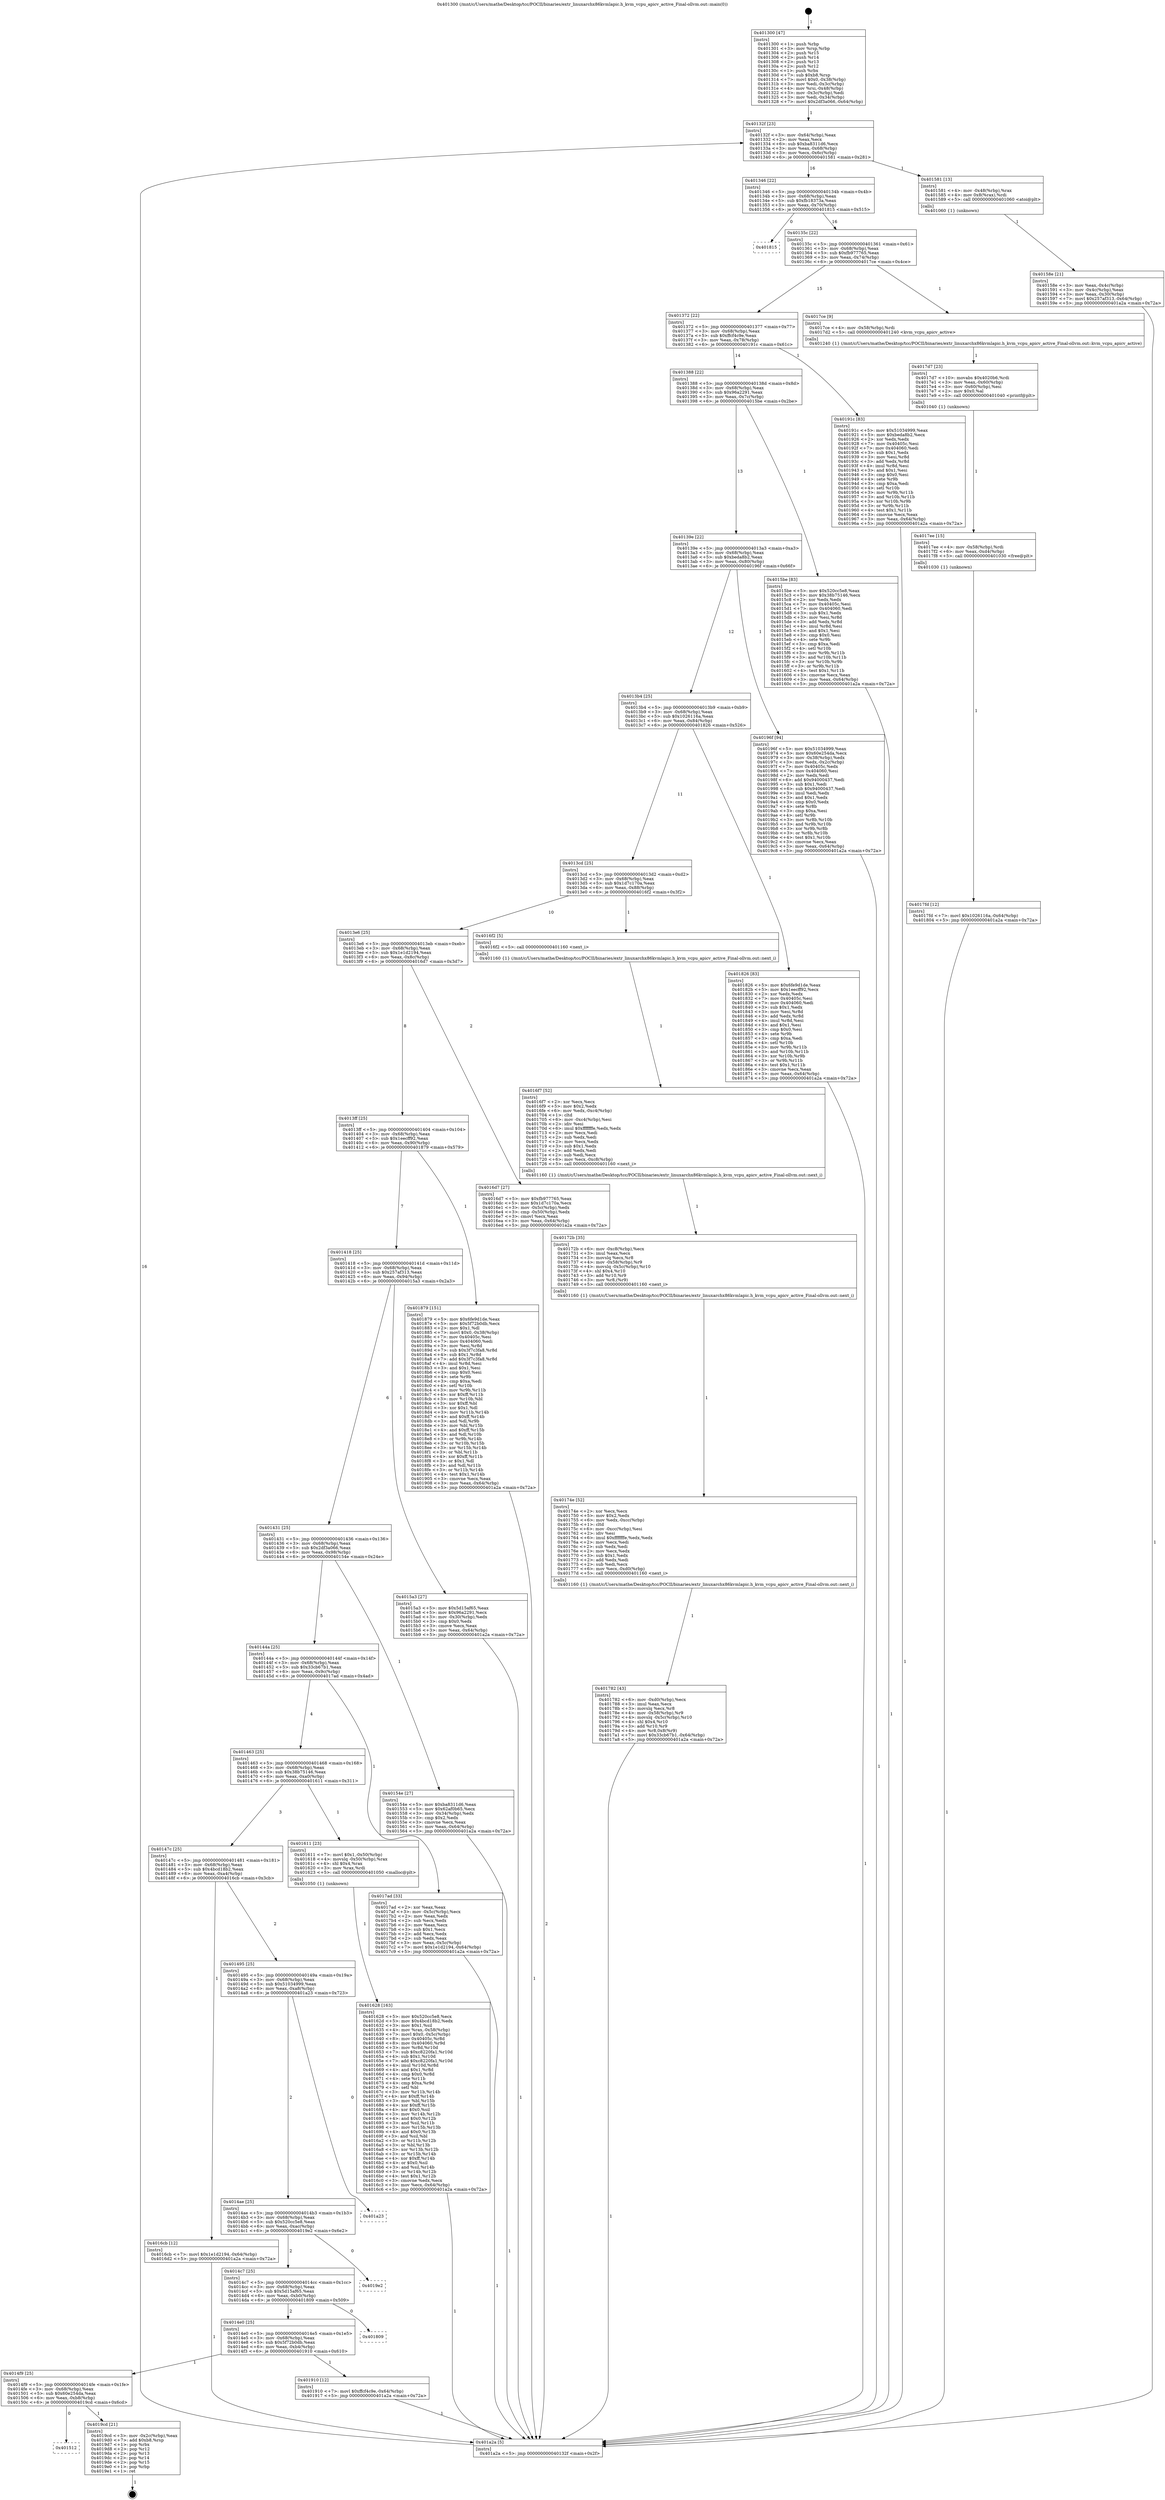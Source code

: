 digraph "0x401300" {
  label = "0x401300 (/mnt/c/Users/mathe/Desktop/tcc/POCII/binaries/extr_linuxarchx86kvmlapic.h_kvm_vcpu_apicv_active_Final-ollvm.out::main(0))"
  labelloc = "t"
  node[shape=record]

  Entry [label="",width=0.3,height=0.3,shape=circle,fillcolor=black,style=filled]
  "0x40132f" [label="{
     0x40132f [23]\l
     | [instrs]\l
     &nbsp;&nbsp;0x40132f \<+3\>: mov -0x64(%rbp),%eax\l
     &nbsp;&nbsp;0x401332 \<+2\>: mov %eax,%ecx\l
     &nbsp;&nbsp;0x401334 \<+6\>: sub $0xba8311d6,%ecx\l
     &nbsp;&nbsp;0x40133a \<+3\>: mov %eax,-0x68(%rbp)\l
     &nbsp;&nbsp;0x40133d \<+3\>: mov %ecx,-0x6c(%rbp)\l
     &nbsp;&nbsp;0x401340 \<+6\>: je 0000000000401581 \<main+0x281\>\l
  }"]
  "0x401581" [label="{
     0x401581 [13]\l
     | [instrs]\l
     &nbsp;&nbsp;0x401581 \<+4\>: mov -0x48(%rbp),%rax\l
     &nbsp;&nbsp;0x401585 \<+4\>: mov 0x8(%rax),%rdi\l
     &nbsp;&nbsp;0x401589 \<+5\>: call 0000000000401060 \<atoi@plt\>\l
     | [calls]\l
     &nbsp;&nbsp;0x401060 \{1\} (unknown)\l
  }"]
  "0x401346" [label="{
     0x401346 [22]\l
     | [instrs]\l
     &nbsp;&nbsp;0x401346 \<+5\>: jmp 000000000040134b \<main+0x4b\>\l
     &nbsp;&nbsp;0x40134b \<+3\>: mov -0x68(%rbp),%eax\l
     &nbsp;&nbsp;0x40134e \<+5\>: sub $0xfb18373a,%eax\l
     &nbsp;&nbsp;0x401353 \<+3\>: mov %eax,-0x70(%rbp)\l
     &nbsp;&nbsp;0x401356 \<+6\>: je 0000000000401815 \<main+0x515\>\l
  }"]
  Exit [label="",width=0.3,height=0.3,shape=circle,fillcolor=black,style=filled,peripheries=2]
  "0x401815" [label="{
     0x401815\l
  }", style=dashed]
  "0x40135c" [label="{
     0x40135c [22]\l
     | [instrs]\l
     &nbsp;&nbsp;0x40135c \<+5\>: jmp 0000000000401361 \<main+0x61\>\l
     &nbsp;&nbsp;0x401361 \<+3\>: mov -0x68(%rbp),%eax\l
     &nbsp;&nbsp;0x401364 \<+5\>: sub $0xfb977765,%eax\l
     &nbsp;&nbsp;0x401369 \<+3\>: mov %eax,-0x74(%rbp)\l
     &nbsp;&nbsp;0x40136c \<+6\>: je 00000000004017ce \<main+0x4ce\>\l
  }"]
  "0x401512" [label="{
     0x401512\l
  }", style=dashed]
  "0x4017ce" [label="{
     0x4017ce [9]\l
     | [instrs]\l
     &nbsp;&nbsp;0x4017ce \<+4\>: mov -0x58(%rbp),%rdi\l
     &nbsp;&nbsp;0x4017d2 \<+5\>: call 0000000000401240 \<kvm_vcpu_apicv_active\>\l
     | [calls]\l
     &nbsp;&nbsp;0x401240 \{1\} (/mnt/c/Users/mathe/Desktop/tcc/POCII/binaries/extr_linuxarchx86kvmlapic.h_kvm_vcpu_apicv_active_Final-ollvm.out::kvm_vcpu_apicv_active)\l
  }"]
  "0x401372" [label="{
     0x401372 [22]\l
     | [instrs]\l
     &nbsp;&nbsp;0x401372 \<+5\>: jmp 0000000000401377 \<main+0x77\>\l
     &nbsp;&nbsp;0x401377 \<+3\>: mov -0x68(%rbp),%eax\l
     &nbsp;&nbsp;0x40137a \<+5\>: sub $0xffcf4c9e,%eax\l
     &nbsp;&nbsp;0x40137f \<+3\>: mov %eax,-0x78(%rbp)\l
     &nbsp;&nbsp;0x401382 \<+6\>: je 000000000040191c \<main+0x61c\>\l
  }"]
  "0x4019cd" [label="{
     0x4019cd [21]\l
     | [instrs]\l
     &nbsp;&nbsp;0x4019cd \<+3\>: mov -0x2c(%rbp),%eax\l
     &nbsp;&nbsp;0x4019d0 \<+7\>: add $0xb8,%rsp\l
     &nbsp;&nbsp;0x4019d7 \<+1\>: pop %rbx\l
     &nbsp;&nbsp;0x4019d8 \<+2\>: pop %r12\l
     &nbsp;&nbsp;0x4019da \<+2\>: pop %r13\l
     &nbsp;&nbsp;0x4019dc \<+2\>: pop %r14\l
     &nbsp;&nbsp;0x4019de \<+2\>: pop %r15\l
     &nbsp;&nbsp;0x4019e0 \<+1\>: pop %rbp\l
     &nbsp;&nbsp;0x4019e1 \<+1\>: ret\l
  }"]
  "0x40191c" [label="{
     0x40191c [83]\l
     | [instrs]\l
     &nbsp;&nbsp;0x40191c \<+5\>: mov $0x51034999,%eax\l
     &nbsp;&nbsp;0x401921 \<+5\>: mov $0xbeda8b2,%ecx\l
     &nbsp;&nbsp;0x401926 \<+2\>: xor %edx,%edx\l
     &nbsp;&nbsp;0x401928 \<+7\>: mov 0x40405c,%esi\l
     &nbsp;&nbsp;0x40192f \<+7\>: mov 0x404060,%edi\l
     &nbsp;&nbsp;0x401936 \<+3\>: sub $0x1,%edx\l
     &nbsp;&nbsp;0x401939 \<+3\>: mov %esi,%r8d\l
     &nbsp;&nbsp;0x40193c \<+3\>: add %edx,%r8d\l
     &nbsp;&nbsp;0x40193f \<+4\>: imul %r8d,%esi\l
     &nbsp;&nbsp;0x401943 \<+3\>: and $0x1,%esi\l
     &nbsp;&nbsp;0x401946 \<+3\>: cmp $0x0,%esi\l
     &nbsp;&nbsp;0x401949 \<+4\>: sete %r9b\l
     &nbsp;&nbsp;0x40194d \<+3\>: cmp $0xa,%edi\l
     &nbsp;&nbsp;0x401950 \<+4\>: setl %r10b\l
     &nbsp;&nbsp;0x401954 \<+3\>: mov %r9b,%r11b\l
     &nbsp;&nbsp;0x401957 \<+3\>: and %r10b,%r11b\l
     &nbsp;&nbsp;0x40195a \<+3\>: xor %r10b,%r9b\l
     &nbsp;&nbsp;0x40195d \<+3\>: or %r9b,%r11b\l
     &nbsp;&nbsp;0x401960 \<+4\>: test $0x1,%r11b\l
     &nbsp;&nbsp;0x401964 \<+3\>: cmovne %ecx,%eax\l
     &nbsp;&nbsp;0x401967 \<+3\>: mov %eax,-0x64(%rbp)\l
     &nbsp;&nbsp;0x40196a \<+5\>: jmp 0000000000401a2a \<main+0x72a\>\l
  }"]
  "0x401388" [label="{
     0x401388 [22]\l
     | [instrs]\l
     &nbsp;&nbsp;0x401388 \<+5\>: jmp 000000000040138d \<main+0x8d\>\l
     &nbsp;&nbsp;0x40138d \<+3\>: mov -0x68(%rbp),%eax\l
     &nbsp;&nbsp;0x401390 \<+5\>: sub $0x96a2291,%eax\l
     &nbsp;&nbsp;0x401395 \<+3\>: mov %eax,-0x7c(%rbp)\l
     &nbsp;&nbsp;0x401398 \<+6\>: je 00000000004015be \<main+0x2be\>\l
  }"]
  "0x4014f9" [label="{
     0x4014f9 [25]\l
     | [instrs]\l
     &nbsp;&nbsp;0x4014f9 \<+5\>: jmp 00000000004014fe \<main+0x1fe\>\l
     &nbsp;&nbsp;0x4014fe \<+3\>: mov -0x68(%rbp),%eax\l
     &nbsp;&nbsp;0x401501 \<+5\>: sub $0x60e254da,%eax\l
     &nbsp;&nbsp;0x401506 \<+6\>: mov %eax,-0xb8(%rbp)\l
     &nbsp;&nbsp;0x40150c \<+6\>: je 00000000004019cd \<main+0x6cd\>\l
  }"]
  "0x4015be" [label="{
     0x4015be [83]\l
     | [instrs]\l
     &nbsp;&nbsp;0x4015be \<+5\>: mov $0x520cc5e8,%eax\l
     &nbsp;&nbsp;0x4015c3 \<+5\>: mov $0x38b75146,%ecx\l
     &nbsp;&nbsp;0x4015c8 \<+2\>: xor %edx,%edx\l
     &nbsp;&nbsp;0x4015ca \<+7\>: mov 0x40405c,%esi\l
     &nbsp;&nbsp;0x4015d1 \<+7\>: mov 0x404060,%edi\l
     &nbsp;&nbsp;0x4015d8 \<+3\>: sub $0x1,%edx\l
     &nbsp;&nbsp;0x4015db \<+3\>: mov %esi,%r8d\l
     &nbsp;&nbsp;0x4015de \<+3\>: add %edx,%r8d\l
     &nbsp;&nbsp;0x4015e1 \<+4\>: imul %r8d,%esi\l
     &nbsp;&nbsp;0x4015e5 \<+3\>: and $0x1,%esi\l
     &nbsp;&nbsp;0x4015e8 \<+3\>: cmp $0x0,%esi\l
     &nbsp;&nbsp;0x4015eb \<+4\>: sete %r9b\l
     &nbsp;&nbsp;0x4015ef \<+3\>: cmp $0xa,%edi\l
     &nbsp;&nbsp;0x4015f2 \<+4\>: setl %r10b\l
     &nbsp;&nbsp;0x4015f6 \<+3\>: mov %r9b,%r11b\l
     &nbsp;&nbsp;0x4015f9 \<+3\>: and %r10b,%r11b\l
     &nbsp;&nbsp;0x4015fc \<+3\>: xor %r10b,%r9b\l
     &nbsp;&nbsp;0x4015ff \<+3\>: or %r9b,%r11b\l
     &nbsp;&nbsp;0x401602 \<+4\>: test $0x1,%r11b\l
     &nbsp;&nbsp;0x401606 \<+3\>: cmovne %ecx,%eax\l
     &nbsp;&nbsp;0x401609 \<+3\>: mov %eax,-0x64(%rbp)\l
     &nbsp;&nbsp;0x40160c \<+5\>: jmp 0000000000401a2a \<main+0x72a\>\l
  }"]
  "0x40139e" [label="{
     0x40139e [22]\l
     | [instrs]\l
     &nbsp;&nbsp;0x40139e \<+5\>: jmp 00000000004013a3 \<main+0xa3\>\l
     &nbsp;&nbsp;0x4013a3 \<+3\>: mov -0x68(%rbp),%eax\l
     &nbsp;&nbsp;0x4013a6 \<+5\>: sub $0xbeda8b2,%eax\l
     &nbsp;&nbsp;0x4013ab \<+3\>: mov %eax,-0x80(%rbp)\l
     &nbsp;&nbsp;0x4013ae \<+6\>: je 000000000040196f \<main+0x66f\>\l
  }"]
  "0x401910" [label="{
     0x401910 [12]\l
     | [instrs]\l
     &nbsp;&nbsp;0x401910 \<+7\>: movl $0xffcf4c9e,-0x64(%rbp)\l
     &nbsp;&nbsp;0x401917 \<+5\>: jmp 0000000000401a2a \<main+0x72a\>\l
  }"]
  "0x40196f" [label="{
     0x40196f [94]\l
     | [instrs]\l
     &nbsp;&nbsp;0x40196f \<+5\>: mov $0x51034999,%eax\l
     &nbsp;&nbsp;0x401974 \<+5\>: mov $0x60e254da,%ecx\l
     &nbsp;&nbsp;0x401979 \<+3\>: mov -0x38(%rbp),%edx\l
     &nbsp;&nbsp;0x40197c \<+3\>: mov %edx,-0x2c(%rbp)\l
     &nbsp;&nbsp;0x40197f \<+7\>: mov 0x40405c,%edx\l
     &nbsp;&nbsp;0x401986 \<+7\>: mov 0x404060,%esi\l
     &nbsp;&nbsp;0x40198d \<+2\>: mov %edx,%edi\l
     &nbsp;&nbsp;0x40198f \<+6\>: add $0x94000437,%edi\l
     &nbsp;&nbsp;0x401995 \<+3\>: sub $0x1,%edi\l
     &nbsp;&nbsp;0x401998 \<+6\>: sub $0x94000437,%edi\l
     &nbsp;&nbsp;0x40199e \<+3\>: imul %edi,%edx\l
     &nbsp;&nbsp;0x4019a1 \<+3\>: and $0x1,%edx\l
     &nbsp;&nbsp;0x4019a4 \<+3\>: cmp $0x0,%edx\l
     &nbsp;&nbsp;0x4019a7 \<+4\>: sete %r8b\l
     &nbsp;&nbsp;0x4019ab \<+3\>: cmp $0xa,%esi\l
     &nbsp;&nbsp;0x4019ae \<+4\>: setl %r9b\l
     &nbsp;&nbsp;0x4019b2 \<+3\>: mov %r8b,%r10b\l
     &nbsp;&nbsp;0x4019b5 \<+3\>: and %r9b,%r10b\l
     &nbsp;&nbsp;0x4019b8 \<+3\>: xor %r9b,%r8b\l
     &nbsp;&nbsp;0x4019bb \<+3\>: or %r8b,%r10b\l
     &nbsp;&nbsp;0x4019be \<+4\>: test $0x1,%r10b\l
     &nbsp;&nbsp;0x4019c2 \<+3\>: cmovne %ecx,%eax\l
     &nbsp;&nbsp;0x4019c5 \<+3\>: mov %eax,-0x64(%rbp)\l
     &nbsp;&nbsp;0x4019c8 \<+5\>: jmp 0000000000401a2a \<main+0x72a\>\l
  }"]
  "0x4013b4" [label="{
     0x4013b4 [25]\l
     | [instrs]\l
     &nbsp;&nbsp;0x4013b4 \<+5\>: jmp 00000000004013b9 \<main+0xb9\>\l
     &nbsp;&nbsp;0x4013b9 \<+3\>: mov -0x68(%rbp),%eax\l
     &nbsp;&nbsp;0x4013bc \<+5\>: sub $0x1026116a,%eax\l
     &nbsp;&nbsp;0x4013c1 \<+6\>: mov %eax,-0x84(%rbp)\l
     &nbsp;&nbsp;0x4013c7 \<+6\>: je 0000000000401826 \<main+0x526\>\l
  }"]
  "0x4014e0" [label="{
     0x4014e0 [25]\l
     | [instrs]\l
     &nbsp;&nbsp;0x4014e0 \<+5\>: jmp 00000000004014e5 \<main+0x1e5\>\l
     &nbsp;&nbsp;0x4014e5 \<+3\>: mov -0x68(%rbp),%eax\l
     &nbsp;&nbsp;0x4014e8 \<+5\>: sub $0x5f72b0db,%eax\l
     &nbsp;&nbsp;0x4014ed \<+6\>: mov %eax,-0xb4(%rbp)\l
     &nbsp;&nbsp;0x4014f3 \<+6\>: je 0000000000401910 \<main+0x610\>\l
  }"]
  "0x401826" [label="{
     0x401826 [83]\l
     | [instrs]\l
     &nbsp;&nbsp;0x401826 \<+5\>: mov $0x6fe9d1de,%eax\l
     &nbsp;&nbsp;0x40182b \<+5\>: mov $0x1eecff92,%ecx\l
     &nbsp;&nbsp;0x401830 \<+2\>: xor %edx,%edx\l
     &nbsp;&nbsp;0x401832 \<+7\>: mov 0x40405c,%esi\l
     &nbsp;&nbsp;0x401839 \<+7\>: mov 0x404060,%edi\l
     &nbsp;&nbsp;0x401840 \<+3\>: sub $0x1,%edx\l
     &nbsp;&nbsp;0x401843 \<+3\>: mov %esi,%r8d\l
     &nbsp;&nbsp;0x401846 \<+3\>: add %edx,%r8d\l
     &nbsp;&nbsp;0x401849 \<+4\>: imul %r8d,%esi\l
     &nbsp;&nbsp;0x40184d \<+3\>: and $0x1,%esi\l
     &nbsp;&nbsp;0x401850 \<+3\>: cmp $0x0,%esi\l
     &nbsp;&nbsp;0x401853 \<+4\>: sete %r9b\l
     &nbsp;&nbsp;0x401857 \<+3\>: cmp $0xa,%edi\l
     &nbsp;&nbsp;0x40185a \<+4\>: setl %r10b\l
     &nbsp;&nbsp;0x40185e \<+3\>: mov %r9b,%r11b\l
     &nbsp;&nbsp;0x401861 \<+3\>: and %r10b,%r11b\l
     &nbsp;&nbsp;0x401864 \<+3\>: xor %r10b,%r9b\l
     &nbsp;&nbsp;0x401867 \<+3\>: or %r9b,%r11b\l
     &nbsp;&nbsp;0x40186a \<+4\>: test $0x1,%r11b\l
     &nbsp;&nbsp;0x40186e \<+3\>: cmovne %ecx,%eax\l
     &nbsp;&nbsp;0x401871 \<+3\>: mov %eax,-0x64(%rbp)\l
     &nbsp;&nbsp;0x401874 \<+5\>: jmp 0000000000401a2a \<main+0x72a\>\l
  }"]
  "0x4013cd" [label="{
     0x4013cd [25]\l
     | [instrs]\l
     &nbsp;&nbsp;0x4013cd \<+5\>: jmp 00000000004013d2 \<main+0xd2\>\l
     &nbsp;&nbsp;0x4013d2 \<+3\>: mov -0x68(%rbp),%eax\l
     &nbsp;&nbsp;0x4013d5 \<+5\>: sub $0x1d7c170a,%eax\l
     &nbsp;&nbsp;0x4013da \<+6\>: mov %eax,-0x88(%rbp)\l
     &nbsp;&nbsp;0x4013e0 \<+6\>: je 00000000004016f2 \<main+0x3f2\>\l
  }"]
  "0x401809" [label="{
     0x401809\l
  }", style=dashed]
  "0x4016f2" [label="{
     0x4016f2 [5]\l
     | [instrs]\l
     &nbsp;&nbsp;0x4016f2 \<+5\>: call 0000000000401160 \<next_i\>\l
     | [calls]\l
     &nbsp;&nbsp;0x401160 \{1\} (/mnt/c/Users/mathe/Desktop/tcc/POCII/binaries/extr_linuxarchx86kvmlapic.h_kvm_vcpu_apicv_active_Final-ollvm.out::next_i)\l
  }"]
  "0x4013e6" [label="{
     0x4013e6 [25]\l
     | [instrs]\l
     &nbsp;&nbsp;0x4013e6 \<+5\>: jmp 00000000004013eb \<main+0xeb\>\l
     &nbsp;&nbsp;0x4013eb \<+3\>: mov -0x68(%rbp),%eax\l
     &nbsp;&nbsp;0x4013ee \<+5\>: sub $0x1e1d2194,%eax\l
     &nbsp;&nbsp;0x4013f3 \<+6\>: mov %eax,-0x8c(%rbp)\l
     &nbsp;&nbsp;0x4013f9 \<+6\>: je 00000000004016d7 \<main+0x3d7\>\l
  }"]
  "0x4014c7" [label="{
     0x4014c7 [25]\l
     | [instrs]\l
     &nbsp;&nbsp;0x4014c7 \<+5\>: jmp 00000000004014cc \<main+0x1cc\>\l
     &nbsp;&nbsp;0x4014cc \<+3\>: mov -0x68(%rbp),%eax\l
     &nbsp;&nbsp;0x4014cf \<+5\>: sub $0x5d15af65,%eax\l
     &nbsp;&nbsp;0x4014d4 \<+6\>: mov %eax,-0xb0(%rbp)\l
     &nbsp;&nbsp;0x4014da \<+6\>: je 0000000000401809 \<main+0x509\>\l
  }"]
  "0x4016d7" [label="{
     0x4016d7 [27]\l
     | [instrs]\l
     &nbsp;&nbsp;0x4016d7 \<+5\>: mov $0xfb977765,%eax\l
     &nbsp;&nbsp;0x4016dc \<+5\>: mov $0x1d7c170a,%ecx\l
     &nbsp;&nbsp;0x4016e1 \<+3\>: mov -0x5c(%rbp),%edx\l
     &nbsp;&nbsp;0x4016e4 \<+3\>: cmp -0x50(%rbp),%edx\l
     &nbsp;&nbsp;0x4016e7 \<+3\>: cmovl %ecx,%eax\l
     &nbsp;&nbsp;0x4016ea \<+3\>: mov %eax,-0x64(%rbp)\l
     &nbsp;&nbsp;0x4016ed \<+5\>: jmp 0000000000401a2a \<main+0x72a\>\l
  }"]
  "0x4013ff" [label="{
     0x4013ff [25]\l
     | [instrs]\l
     &nbsp;&nbsp;0x4013ff \<+5\>: jmp 0000000000401404 \<main+0x104\>\l
     &nbsp;&nbsp;0x401404 \<+3\>: mov -0x68(%rbp),%eax\l
     &nbsp;&nbsp;0x401407 \<+5\>: sub $0x1eecff92,%eax\l
     &nbsp;&nbsp;0x40140c \<+6\>: mov %eax,-0x90(%rbp)\l
     &nbsp;&nbsp;0x401412 \<+6\>: je 0000000000401879 \<main+0x579\>\l
  }"]
  "0x4019e2" [label="{
     0x4019e2\l
  }", style=dashed]
  "0x401879" [label="{
     0x401879 [151]\l
     | [instrs]\l
     &nbsp;&nbsp;0x401879 \<+5\>: mov $0x6fe9d1de,%eax\l
     &nbsp;&nbsp;0x40187e \<+5\>: mov $0x5f72b0db,%ecx\l
     &nbsp;&nbsp;0x401883 \<+2\>: mov $0x1,%dl\l
     &nbsp;&nbsp;0x401885 \<+7\>: movl $0x0,-0x38(%rbp)\l
     &nbsp;&nbsp;0x40188c \<+7\>: mov 0x40405c,%esi\l
     &nbsp;&nbsp;0x401893 \<+7\>: mov 0x404060,%edi\l
     &nbsp;&nbsp;0x40189a \<+3\>: mov %esi,%r8d\l
     &nbsp;&nbsp;0x40189d \<+7\>: sub $0x3f7c3fa8,%r8d\l
     &nbsp;&nbsp;0x4018a4 \<+4\>: sub $0x1,%r8d\l
     &nbsp;&nbsp;0x4018a8 \<+7\>: add $0x3f7c3fa8,%r8d\l
     &nbsp;&nbsp;0x4018af \<+4\>: imul %r8d,%esi\l
     &nbsp;&nbsp;0x4018b3 \<+3\>: and $0x1,%esi\l
     &nbsp;&nbsp;0x4018b6 \<+3\>: cmp $0x0,%esi\l
     &nbsp;&nbsp;0x4018b9 \<+4\>: sete %r9b\l
     &nbsp;&nbsp;0x4018bd \<+3\>: cmp $0xa,%edi\l
     &nbsp;&nbsp;0x4018c0 \<+4\>: setl %r10b\l
     &nbsp;&nbsp;0x4018c4 \<+3\>: mov %r9b,%r11b\l
     &nbsp;&nbsp;0x4018c7 \<+4\>: xor $0xff,%r11b\l
     &nbsp;&nbsp;0x4018cb \<+3\>: mov %r10b,%bl\l
     &nbsp;&nbsp;0x4018ce \<+3\>: xor $0xff,%bl\l
     &nbsp;&nbsp;0x4018d1 \<+3\>: xor $0x1,%dl\l
     &nbsp;&nbsp;0x4018d4 \<+3\>: mov %r11b,%r14b\l
     &nbsp;&nbsp;0x4018d7 \<+4\>: and $0xff,%r14b\l
     &nbsp;&nbsp;0x4018db \<+3\>: and %dl,%r9b\l
     &nbsp;&nbsp;0x4018de \<+3\>: mov %bl,%r15b\l
     &nbsp;&nbsp;0x4018e1 \<+4\>: and $0xff,%r15b\l
     &nbsp;&nbsp;0x4018e5 \<+3\>: and %dl,%r10b\l
     &nbsp;&nbsp;0x4018e8 \<+3\>: or %r9b,%r14b\l
     &nbsp;&nbsp;0x4018eb \<+3\>: or %r10b,%r15b\l
     &nbsp;&nbsp;0x4018ee \<+3\>: xor %r15b,%r14b\l
     &nbsp;&nbsp;0x4018f1 \<+3\>: or %bl,%r11b\l
     &nbsp;&nbsp;0x4018f4 \<+4\>: xor $0xff,%r11b\l
     &nbsp;&nbsp;0x4018f8 \<+3\>: or $0x1,%dl\l
     &nbsp;&nbsp;0x4018fb \<+3\>: and %dl,%r11b\l
     &nbsp;&nbsp;0x4018fe \<+3\>: or %r11b,%r14b\l
     &nbsp;&nbsp;0x401901 \<+4\>: test $0x1,%r14b\l
     &nbsp;&nbsp;0x401905 \<+3\>: cmovne %ecx,%eax\l
     &nbsp;&nbsp;0x401908 \<+3\>: mov %eax,-0x64(%rbp)\l
     &nbsp;&nbsp;0x40190b \<+5\>: jmp 0000000000401a2a \<main+0x72a\>\l
  }"]
  "0x401418" [label="{
     0x401418 [25]\l
     | [instrs]\l
     &nbsp;&nbsp;0x401418 \<+5\>: jmp 000000000040141d \<main+0x11d\>\l
     &nbsp;&nbsp;0x40141d \<+3\>: mov -0x68(%rbp),%eax\l
     &nbsp;&nbsp;0x401420 \<+5\>: sub $0x257af313,%eax\l
     &nbsp;&nbsp;0x401425 \<+6\>: mov %eax,-0x94(%rbp)\l
     &nbsp;&nbsp;0x40142b \<+6\>: je 00000000004015a3 \<main+0x2a3\>\l
  }"]
  "0x4014ae" [label="{
     0x4014ae [25]\l
     | [instrs]\l
     &nbsp;&nbsp;0x4014ae \<+5\>: jmp 00000000004014b3 \<main+0x1b3\>\l
     &nbsp;&nbsp;0x4014b3 \<+3\>: mov -0x68(%rbp),%eax\l
     &nbsp;&nbsp;0x4014b6 \<+5\>: sub $0x520cc5e8,%eax\l
     &nbsp;&nbsp;0x4014bb \<+6\>: mov %eax,-0xac(%rbp)\l
     &nbsp;&nbsp;0x4014c1 \<+6\>: je 00000000004019e2 \<main+0x6e2\>\l
  }"]
  "0x4015a3" [label="{
     0x4015a3 [27]\l
     | [instrs]\l
     &nbsp;&nbsp;0x4015a3 \<+5\>: mov $0x5d15af65,%eax\l
     &nbsp;&nbsp;0x4015a8 \<+5\>: mov $0x96a2291,%ecx\l
     &nbsp;&nbsp;0x4015ad \<+3\>: mov -0x30(%rbp),%edx\l
     &nbsp;&nbsp;0x4015b0 \<+3\>: cmp $0x0,%edx\l
     &nbsp;&nbsp;0x4015b3 \<+3\>: cmove %ecx,%eax\l
     &nbsp;&nbsp;0x4015b6 \<+3\>: mov %eax,-0x64(%rbp)\l
     &nbsp;&nbsp;0x4015b9 \<+5\>: jmp 0000000000401a2a \<main+0x72a\>\l
  }"]
  "0x401431" [label="{
     0x401431 [25]\l
     | [instrs]\l
     &nbsp;&nbsp;0x401431 \<+5\>: jmp 0000000000401436 \<main+0x136\>\l
     &nbsp;&nbsp;0x401436 \<+3\>: mov -0x68(%rbp),%eax\l
     &nbsp;&nbsp;0x401439 \<+5\>: sub $0x2df3a066,%eax\l
     &nbsp;&nbsp;0x40143e \<+6\>: mov %eax,-0x98(%rbp)\l
     &nbsp;&nbsp;0x401444 \<+6\>: je 000000000040154e \<main+0x24e\>\l
  }"]
  "0x401a23" [label="{
     0x401a23\l
  }", style=dashed]
  "0x40154e" [label="{
     0x40154e [27]\l
     | [instrs]\l
     &nbsp;&nbsp;0x40154e \<+5\>: mov $0xba8311d6,%eax\l
     &nbsp;&nbsp;0x401553 \<+5\>: mov $0x62af0b65,%ecx\l
     &nbsp;&nbsp;0x401558 \<+3\>: mov -0x34(%rbp),%edx\l
     &nbsp;&nbsp;0x40155b \<+3\>: cmp $0x2,%edx\l
     &nbsp;&nbsp;0x40155e \<+3\>: cmovne %ecx,%eax\l
     &nbsp;&nbsp;0x401561 \<+3\>: mov %eax,-0x64(%rbp)\l
     &nbsp;&nbsp;0x401564 \<+5\>: jmp 0000000000401a2a \<main+0x72a\>\l
  }"]
  "0x40144a" [label="{
     0x40144a [25]\l
     | [instrs]\l
     &nbsp;&nbsp;0x40144a \<+5\>: jmp 000000000040144f \<main+0x14f\>\l
     &nbsp;&nbsp;0x40144f \<+3\>: mov -0x68(%rbp),%eax\l
     &nbsp;&nbsp;0x401452 \<+5\>: sub $0x33cb67b1,%eax\l
     &nbsp;&nbsp;0x401457 \<+6\>: mov %eax,-0x9c(%rbp)\l
     &nbsp;&nbsp;0x40145d \<+6\>: je 00000000004017ad \<main+0x4ad\>\l
  }"]
  "0x401a2a" [label="{
     0x401a2a [5]\l
     | [instrs]\l
     &nbsp;&nbsp;0x401a2a \<+5\>: jmp 000000000040132f \<main+0x2f\>\l
  }"]
  "0x401300" [label="{
     0x401300 [47]\l
     | [instrs]\l
     &nbsp;&nbsp;0x401300 \<+1\>: push %rbp\l
     &nbsp;&nbsp;0x401301 \<+3\>: mov %rsp,%rbp\l
     &nbsp;&nbsp;0x401304 \<+2\>: push %r15\l
     &nbsp;&nbsp;0x401306 \<+2\>: push %r14\l
     &nbsp;&nbsp;0x401308 \<+2\>: push %r13\l
     &nbsp;&nbsp;0x40130a \<+2\>: push %r12\l
     &nbsp;&nbsp;0x40130c \<+1\>: push %rbx\l
     &nbsp;&nbsp;0x40130d \<+7\>: sub $0xb8,%rsp\l
     &nbsp;&nbsp;0x401314 \<+7\>: movl $0x0,-0x38(%rbp)\l
     &nbsp;&nbsp;0x40131b \<+3\>: mov %edi,-0x3c(%rbp)\l
     &nbsp;&nbsp;0x40131e \<+4\>: mov %rsi,-0x48(%rbp)\l
     &nbsp;&nbsp;0x401322 \<+3\>: mov -0x3c(%rbp),%edi\l
     &nbsp;&nbsp;0x401325 \<+3\>: mov %edi,-0x34(%rbp)\l
     &nbsp;&nbsp;0x401328 \<+7\>: movl $0x2df3a066,-0x64(%rbp)\l
  }"]
  "0x40158e" [label="{
     0x40158e [21]\l
     | [instrs]\l
     &nbsp;&nbsp;0x40158e \<+3\>: mov %eax,-0x4c(%rbp)\l
     &nbsp;&nbsp;0x401591 \<+3\>: mov -0x4c(%rbp),%eax\l
     &nbsp;&nbsp;0x401594 \<+3\>: mov %eax,-0x30(%rbp)\l
     &nbsp;&nbsp;0x401597 \<+7\>: movl $0x257af313,-0x64(%rbp)\l
     &nbsp;&nbsp;0x40159e \<+5\>: jmp 0000000000401a2a \<main+0x72a\>\l
  }"]
  "0x4017fd" [label="{
     0x4017fd [12]\l
     | [instrs]\l
     &nbsp;&nbsp;0x4017fd \<+7\>: movl $0x1026116a,-0x64(%rbp)\l
     &nbsp;&nbsp;0x401804 \<+5\>: jmp 0000000000401a2a \<main+0x72a\>\l
  }"]
  "0x4017ad" [label="{
     0x4017ad [33]\l
     | [instrs]\l
     &nbsp;&nbsp;0x4017ad \<+2\>: xor %eax,%eax\l
     &nbsp;&nbsp;0x4017af \<+3\>: mov -0x5c(%rbp),%ecx\l
     &nbsp;&nbsp;0x4017b2 \<+2\>: mov %eax,%edx\l
     &nbsp;&nbsp;0x4017b4 \<+2\>: sub %ecx,%edx\l
     &nbsp;&nbsp;0x4017b6 \<+2\>: mov %eax,%ecx\l
     &nbsp;&nbsp;0x4017b8 \<+3\>: sub $0x1,%ecx\l
     &nbsp;&nbsp;0x4017bb \<+2\>: add %ecx,%edx\l
     &nbsp;&nbsp;0x4017bd \<+2\>: sub %edx,%eax\l
     &nbsp;&nbsp;0x4017bf \<+3\>: mov %eax,-0x5c(%rbp)\l
     &nbsp;&nbsp;0x4017c2 \<+7\>: movl $0x1e1d2194,-0x64(%rbp)\l
     &nbsp;&nbsp;0x4017c9 \<+5\>: jmp 0000000000401a2a \<main+0x72a\>\l
  }"]
  "0x401463" [label="{
     0x401463 [25]\l
     | [instrs]\l
     &nbsp;&nbsp;0x401463 \<+5\>: jmp 0000000000401468 \<main+0x168\>\l
     &nbsp;&nbsp;0x401468 \<+3\>: mov -0x68(%rbp),%eax\l
     &nbsp;&nbsp;0x40146b \<+5\>: sub $0x38b75146,%eax\l
     &nbsp;&nbsp;0x401470 \<+6\>: mov %eax,-0xa0(%rbp)\l
     &nbsp;&nbsp;0x401476 \<+6\>: je 0000000000401611 \<main+0x311\>\l
  }"]
  "0x4017ee" [label="{
     0x4017ee [15]\l
     | [instrs]\l
     &nbsp;&nbsp;0x4017ee \<+4\>: mov -0x58(%rbp),%rdi\l
     &nbsp;&nbsp;0x4017f2 \<+6\>: mov %eax,-0xd4(%rbp)\l
     &nbsp;&nbsp;0x4017f8 \<+5\>: call 0000000000401030 \<free@plt\>\l
     | [calls]\l
     &nbsp;&nbsp;0x401030 \{1\} (unknown)\l
  }"]
  "0x401611" [label="{
     0x401611 [23]\l
     | [instrs]\l
     &nbsp;&nbsp;0x401611 \<+7\>: movl $0x1,-0x50(%rbp)\l
     &nbsp;&nbsp;0x401618 \<+4\>: movslq -0x50(%rbp),%rax\l
     &nbsp;&nbsp;0x40161c \<+4\>: shl $0x4,%rax\l
     &nbsp;&nbsp;0x401620 \<+3\>: mov %rax,%rdi\l
     &nbsp;&nbsp;0x401623 \<+5\>: call 0000000000401050 \<malloc@plt\>\l
     | [calls]\l
     &nbsp;&nbsp;0x401050 \{1\} (unknown)\l
  }"]
  "0x40147c" [label="{
     0x40147c [25]\l
     | [instrs]\l
     &nbsp;&nbsp;0x40147c \<+5\>: jmp 0000000000401481 \<main+0x181\>\l
     &nbsp;&nbsp;0x401481 \<+3\>: mov -0x68(%rbp),%eax\l
     &nbsp;&nbsp;0x401484 \<+5\>: sub $0x4bcd18b2,%eax\l
     &nbsp;&nbsp;0x401489 \<+6\>: mov %eax,-0xa4(%rbp)\l
     &nbsp;&nbsp;0x40148f \<+6\>: je 00000000004016cb \<main+0x3cb\>\l
  }"]
  "0x401628" [label="{
     0x401628 [163]\l
     | [instrs]\l
     &nbsp;&nbsp;0x401628 \<+5\>: mov $0x520cc5e8,%ecx\l
     &nbsp;&nbsp;0x40162d \<+5\>: mov $0x4bcd18b2,%edx\l
     &nbsp;&nbsp;0x401632 \<+3\>: mov $0x1,%sil\l
     &nbsp;&nbsp;0x401635 \<+4\>: mov %rax,-0x58(%rbp)\l
     &nbsp;&nbsp;0x401639 \<+7\>: movl $0x0,-0x5c(%rbp)\l
     &nbsp;&nbsp;0x401640 \<+8\>: mov 0x40405c,%r8d\l
     &nbsp;&nbsp;0x401648 \<+8\>: mov 0x404060,%r9d\l
     &nbsp;&nbsp;0x401650 \<+3\>: mov %r8d,%r10d\l
     &nbsp;&nbsp;0x401653 \<+7\>: sub $0xc8220fa1,%r10d\l
     &nbsp;&nbsp;0x40165a \<+4\>: sub $0x1,%r10d\l
     &nbsp;&nbsp;0x40165e \<+7\>: add $0xc8220fa1,%r10d\l
     &nbsp;&nbsp;0x401665 \<+4\>: imul %r10d,%r8d\l
     &nbsp;&nbsp;0x401669 \<+4\>: and $0x1,%r8d\l
     &nbsp;&nbsp;0x40166d \<+4\>: cmp $0x0,%r8d\l
     &nbsp;&nbsp;0x401671 \<+4\>: sete %r11b\l
     &nbsp;&nbsp;0x401675 \<+4\>: cmp $0xa,%r9d\l
     &nbsp;&nbsp;0x401679 \<+3\>: setl %bl\l
     &nbsp;&nbsp;0x40167c \<+3\>: mov %r11b,%r14b\l
     &nbsp;&nbsp;0x40167f \<+4\>: xor $0xff,%r14b\l
     &nbsp;&nbsp;0x401683 \<+3\>: mov %bl,%r15b\l
     &nbsp;&nbsp;0x401686 \<+4\>: xor $0xff,%r15b\l
     &nbsp;&nbsp;0x40168a \<+4\>: xor $0x0,%sil\l
     &nbsp;&nbsp;0x40168e \<+3\>: mov %r14b,%r12b\l
     &nbsp;&nbsp;0x401691 \<+4\>: and $0x0,%r12b\l
     &nbsp;&nbsp;0x401695 \<+3\>: and %sil,%r11b\l
     &nbsp;&nbsp;0x401698 \<+3\>: mov %r15b,%r13b\l
     &nbsp;&nbsp;0x40169b \<+4\>: and $0x0,%r13b\l
     &nbsp;&nbsp;0x40169f \<+3\>: and %sil,%bl\l
     &nbsp;&nbsp;0x4016a2 \<+3\>: or %r11b,%r12b\l
     &nbsp;&nbsp;0x4016a5 \<+3\>: or %bl,%r13b\l
     &nbsp;&nbsp;0x4016a8 \<+3\>: xor %r13b,%r12b\l
     &nbsp;&nbsp;0x4016ab \<+3\>: or %r15b,%r14b\l
     &nbsp;&nbsp;0x4016ae \<+4\>: xor $0xff,%r14b\l
     &nbsp;&nbsp;0x4016b2 \<+4\>: or $0x0,%sil\l
     &nbsp;&nbsp;0x4016b6 \<+3\>: and %sil,%r14b\l
     &nbsp;&nbsp;0x4016b9 \<+3\>: or %r14b,%r12b\l
     &nbsp;&nbsp;0x4016bc \<+4\>: test $0x1,%r12b\l
     &nbsp;&nbsp;0x4016c0 \<+3\>: cmovne %edx,%ecx\l
     &nbsp;&nbsp;0x4016c3 \<+3\>: mov %ecx,-0x64(%rbp)\l
     &nbsp;&nbsp;0x4016c6 \<+5\>: jmp 0000000000401a2a \<main+0x72a\>\l
  }"]
  "0x4017d7" [label="{
     0x4017d7 [23]\l
     | [instrs]\l
     &nbsp;&nbsp;0x4017d7 \<+10\>: movabs $0x4020b6,%rdi\l
     &nbsp;&nbsp;0x4017e1 \<+3\>: mov %eax,-0x60(%rbp)\l
     &nbsp;&nbsp;0x4017e4 \<+3\>: mov -0x60(%rbp),%esi\l
     &nbsp;&nbsp;0x4017e7 \<+2\>: mov $0x0,%al\l
     &nbsp;&nbsp;0x4017e9 \<+5\>: call 0000000000401040 \<printf@plt\>\l
     | [calls]\l
     &nbsp;&nbsp;0x401040 \{1\} (unknown)\l
  }"]
  "0x4016cb" [label="{
     0x4016cb [12]\l
     | [instrs]\l
     &nbsp;&nbsp;0x4016cb \<+7\>: movl $0x1e1d2194,-0x64(%rbp)\l
     &nbsp;&nbsp;0x4016d2 \<+5\>: jmp 0000000000401a2a \<main+0x72a\>\l
  }"]
  "0x401495" [label="{
     0x401495 [25]\l
     | [instrs]\l
     &nbsp;&nbsp;0x401495 \<+5\>: jmp 000000000040149a \<main+0x19a\>\l
     &nbsp;&nbsp;0x40149a \<+3\>: mov -0x68(%rbp),%eax\l
     &nbsp;&nbsp;0x40149d \<+5\>: sub $0x51034999,%eax\l
     &nbsp;&nbsp;0x4014a2 \<+6\>: mov %eax,-0xa8(%rbp)\l
     &nbsp;&nbsp;0x4014a8 \<+6\>: je 0000000000401a23 \<main+0x723\>\l
  }"]
  "0x4016f7" [label="{
     0x4016f7 [52]\l
     | [instrs]\l
     &nbsp;&nbsp;0x4016f7 \<+2\>: xor %ecx,%ecx\l
     &nbsp;&nbsp;0x4016f9 \<+5\>: mov $0x2,%edx\l
     &nbsp;&nbsp;0x4016fe \<+6\>: mov %edx,-0xc4(%rbp)\l
     &nbsp;&nbsp;0x401704 \<+1\>: cltd\l
     &nbsp;&nbsp;0x401705 \<+6\>: mov -0xc4(%rbp),%esi\l
     &nbsp;&nbsp;0x40170b \<+2\>: idiv %esi\l
     &nbsp;&nbsp;0x40170d \<+6\>: imul $0xfffffffe,%edx,%edx\l
     &nbsp;&nbsp;0x401713 \<+2\>: mov %ecx,%edi\l
     &nbsp;&nbsp;0x401715 \<+2\>: sub %edx,%edi\l
     &nbsp;&nbsp;0x401717 \<+2\>: mov %ecx,%edx\l
     &nbsp;&nbsp;0x401719 \<+3\>: sub $0x1,%edx\l
     &nbsp;&nbsp;0x40171c \<+2\>: add %edx,%edi\l
     &nbsp;&nbsp;0x40171e \<+2\>: sub %edi,%ecx\l
     &nbsp;&nbsp;0x401720 \<+6\>: mov %ecx,-0xc8(%rbp)\l
     &nbsp;&nbsp;0x401726 \<+5\>: call 0000000000401160 \<next_i\>\l
     | [calls]\l
     &nbsp;&nbsp;0x401160 \{1\} (/mnt/c/Users/mathe/Desktop/tcc/POCII/binaries/extr_linuxarchx86kvmlapic.h_kvm_vcpu_apicv_active_Final-ollvm.out::next_i)\l
  }"]
  "0x40172b" [label="{
     0x40172b [35]\l
     | [instrs]\l
     &nbsp;&nbsp;0x40172b \<+6\>: mov -0xc8(%rbp),%ecx\l
     &nbsp;&nbsp;0x401731 \<+3\>: imul %eax,%ecx\l
     &nbsp;&nbsp;0x401734 \<+3\>: movslq %ecx,%r8\l
     &nbsp;&nbsp;0x401737 \<+4\>: mov -0x58(%rbp),%r9\l
     &nbsp;&nbsp;0x40173b \<+4\>: movslq -0x5c(%rbp),%r10\l
     &nbsp;&nbsp;0x40173f \<+4\>: shl $0x4,%r10\l
     &nbsp;&nbsp;0x401743 \<+3\>: add %r10,%r9\l
     &nbsp;&nbsp;0x401746 \<+3\>: mov %r8,(%r9)\l
     &nbsp;&nbsp;0x401749 \<+5\>: call 0000000000401160 \<next_i\>\l
     | [calls]\l
     &nbsp;&nbsp;0x401160 \{1\} (/mnt/c/Users/mathe/Desktop/tcc/POCII/binaries/extr_linuxarchx86kvmlapic.h_kvm_vcpu_apicv_active_Final-ollvm.out::next_i)\l
  }"]
  "0x40174e" [label="{
     0x40174e [52]\l
     | [instrs]\l
     &nbsp;&nbsp;0x40174e \<+2\>: xor %ecx,%ecx\l
     &nbsp;&nbsp;0x401750 \<+5\>: mov $0x2,%edx\l
     &nbsp;&nbsp;0x401755 \<+6\>: mov %edx,-0xcc(%rbp)\l
     &nbsp;&nbsp;0x40175b \<+1\>: cltd\l
     &nbsp;&nbsp;0x40175c \<+6\>: mov -0xcc(%rbp),%esi\l
     &nbsp;&nbsp;0x401762 \<+2\>: idiv %esi\l
     &nbsp;&nbsp;0x401764 \<+6\>: imul $0xfffffffe,%edx,%edx\l
     &nbsp;&nbsp;0x40176a \<+2\>: mov %ecx,%edi\l
     &nbsp;&nbsp;0x40176c \<+2\>: sub %edx,%edi\l
     &nbsp;&nbsp;0x40176e \<+2\>: mov %ecx,%edx\l
     &nbsp;&nbsp;0x401770 \<+3\>: sub $0x1,%edx\l
     &nbsp;&nbsp;0x401773 \<+2\>: add %edx,%edi\l
     &nbsp;&nbsp;0x401775 \<+2\>: sub %edi,%ecx\l
     &nbsp;&nbsp;0x401777 \<+6\>: mov %ecx,-0xd0(%rbp)\l
     &nbsp;&nbsp;0x40177d \<+5\>: call 0000000000401160 \<next_i\>\l
     | [calls]\l
     &nbsp;&nbsp;0x401160 \{1\} (/mnt/c/Users/mathe/Desktop/tcc/POCII/binaries/extr_linuxarchx86kvmlapic.h_kvm_vcpu_apicv_active_Final-ollvm.out::next_i)\l
  }"]
  "0x401782" [label="{
     0x401782 [43]\l
     | [instrs]\l
     &nbsp;&nbsp;0x401782 \<+6\>: mov -0xd0(%rbp),%ecx\l
     &nbsp;&nbsp;0x401788 \<+3\>: imul %eax,%ecx\l
     &nbsp;&nbsp;0x40178b \<+3\>: movslq %ecx,%r8\l
     &nbsp;&nbsp;0x40178e \<+4\>: mov -0x58(%rbp),%r9\l
     &nbsp;&nbsp;0x401792 \<+4\>: movslq -0x5c(%rbp),%r10\l
     &nbsp;&nbsp;0x401796 \<+4\>: shl $0x4,%r10\l
     &nbsp;&nbsp;0x40179a \<+3\>: add %r10,%r9\l
     &nbsp;&nbsp;0x40179d \<+4\>: mov %r8,0x8(%r9)\l
     &nbsp;&nbsp;0x4017a1 \<+7\>: movl $0x33cb67b1,-0x64(%rbp)\l
     &nbsp;&nbsp;0x4017a8 \<+5\>: jmp 0000000000401a2a \<main+0x72a\>\l
  }"]
  Entry -> "0x401300" [label=" 1"]
  "0x40132f" -> "0x401581" [label=" 1"]
  "0x40132f" -> "0x401346" [label=" 16"]
  "0x4019cd" -> Exit [label=" 1"]
  "0x401346" -> "0x401815" [label=" 0"]
  "0x401346" -> "0x40135c" [label=" 16"]
  "0x4014f9" -> "0x401512" [label=" 0"]
  "0x40135c" -> "0x4017ce" [label=" 1"]
  "0x40135c" -> "0x401372" [label=" 15"]
  "0x4014f9" -> "0x4019cd" [label=" 1"]
  "0x401372" -> "0x40191c" [label=" 1"]
  "0x401372" -> "0x401388" [label=" 14"]
  "0x40196f" -> "0x401a2a" [label=" 1"]
  "0x401388" -> "0x4015be" [label=" 1"]
  "0x401388" -> "0x40139e" [label=" 13"]
  "0x40191c" -> "0x401a2a" [label=" 1"]
  "0x40139e" -> "0x40196f" [label=" 1"]
  "0x40139e" -> "0x4013b4" [label=" 12"]
  "0x401910" -> "0x401a2a" [label=" 1"]
  "0x4013b4" -> "0x401826" [label=" 1"]
  "0x4013b4" -> "0x4013cd" [label=" 11"]
  "0x4014e0" -> "0x401910" [label=" 1"]
  "0x4013cd" -> "0x4016f2" [label=" 1"]
  "0x4013cd" -> "0x4013e6" [label=" 10"]
  "0x4014e0" -> "0x4014f9" [label=" 1"]
  "0x4013e6" -> "0x4016d7" [label=" 2"]
  "0x4013e6" -> "0x4013ff" [label=" 8"]
  "0x4014c7" -> "0x401809" [label=" 0"]
  "0x4013ff" -> "0x401879" [label=" 1"]
  "0x4013ff" -> "0x401418" [label=" 7"]
  "0x4014c7" -> "0x4014e0" [label=" 2"]
  "0x401418" -> "0x4015a3" [label=" 1"]
  "0x401418" -> "0x401431" [label=" 6"]
  "0x4014ae" -> "0x4019e2" [label=" 0"]
  "0x401431" -> "0x40154e" [label=" 1"]
  "0x401431" -> "0x40144a" [label=" 5"]
  "0x40154e" -> "0x401a2a" [label=" 1"]
  "0x401300" -> "0x40132f" [label=" 1"]
  "0x401a2a" -> "0x40132f" [label=" 16"]
  "0x401581" -> "0x40158e" [label=" 1"]
  "0x40158e" -> "0x401a2a" [label=" 1"]
  "0x4015a3" -> "0x401a2a" [label=" 1"]
  "0x4015be" -> "0x401a2a" [label=" 1"]
  "0x4014ae" -> "0x4014c7" [label=" 2"]
  "0x40144a" -> "0x4017ad" [label=" 1"]
  "0x40144a" -> "0x401463" [label=" 4"]
  "0x401495" -> "0x401a23" [label=" 0"]
  "0x401463" -> "0x401611" [label=" 1"]
  "0x401463" -> "0x40147c" [label=" 3"]
  "0x401611" -> "0x401628" [label=" 1"]
  "0x401628" -> "0x401a2a" [label=" 1"]
  "0x401495" -> "0x4014ae" [label=" 2"]
  "0x40147c" -> "0x4016cb" [label=" 1"]
  "0x40147c" -> "0x401495" [label=" 2"]
  "0x4016cb" -> "0x401a2a" [label=" 1"]
  "0x4016d7" -> "0x401a2a" [label=" 2"]
  "0x4016f2" -> "0x4016f7" [label=" 1"]
  "0x4016f7" -> "0x40172b" [label=" 1"]
  "0x40172b" -> "0x40174e" [label=" 1"]
  "0x40174e" -> "0x401782" [label=" 1"]
  "0x401782" -> "0x401a2a" [label=" 1"]
  "0x4017ad" -> "0x401a2a" [label=" 1"]
  "0x4017ce" -> "0x4017d7" [label=" 1"]
  "0x4017d7" -> "0x4017ee" [label=" 1"]
  "0x4017ee" -> "0x4017fd" [label=" 1"]
  "0x4017fd" -> "0x401a2a" [label=" 1"]
  "0x401826" -> "0x401a2a" [label=" 1"]
  "0x401879" -> "0x401a2a" [label=" 1"]
}
